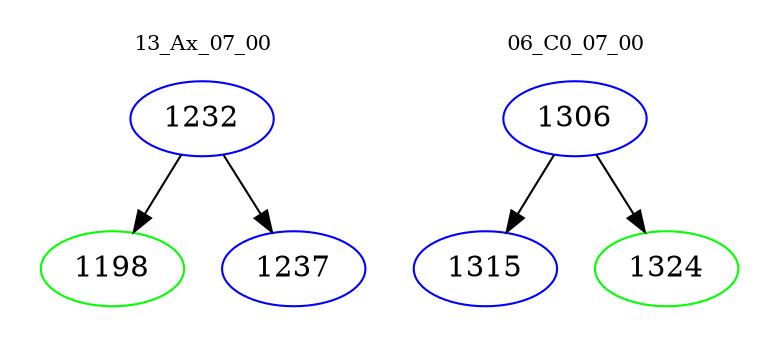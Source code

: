 digraph{
subgraph cluster_0 {
color = white
label = "13_Ax_07_00";
fontsize=10;
T0_1232 [label="1232", color="blue"]
T0_1232 -> T0_1198 [color="black"]
T0_1198 [label="1198", color="green"]
T0_1232 -> T0_1237 [color="black"]
T0_1237 [label="1237", color="blue"]
}
subgraph cluster_1 {
color = white
label = "06_C0_07_00";
fontsize=10;
T1_1306 [label="1306", color="blue"]
T1_1306 -> T1_1315 [color="black"]
T1_1315 [label="1315", color="blue"]
T1_1306 -> T1_1324 [color="black"]
T1_1324 [label="1324", color="green"]
}
}
